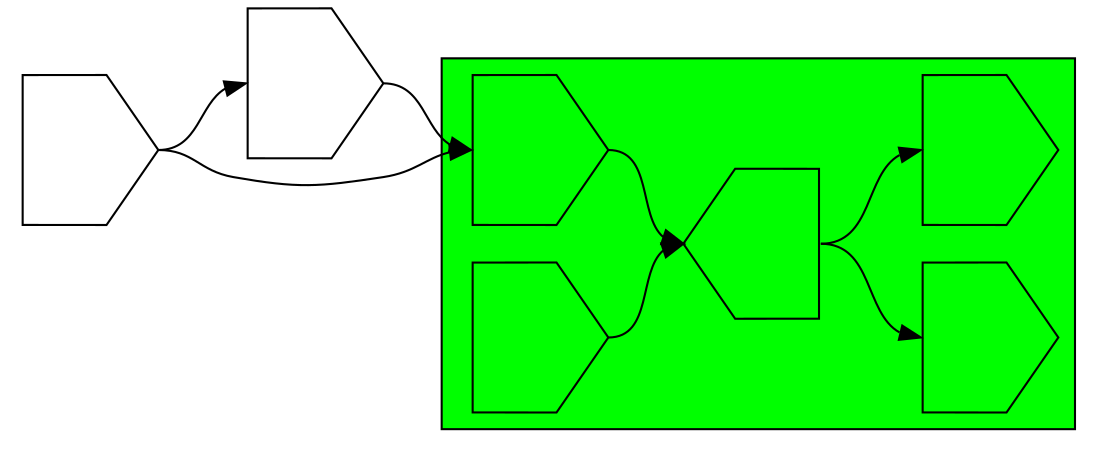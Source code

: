 digraph asm {
	rotate=90;
	edge [headport=n,tailport=s];
subgraph cluster_R11939_13606_1772_12841_15674 {
	11939 [label="",height=1,width=1,shape=invhouse];
	13606 [label="",height=1,width=1,shape=invhouse];
	1772 [label="",height=1,width=1,shape=house];
	12841 [label="",height=1,width=1,shape=invhouse];
	15674 [label="",height=1,width=1,shape=invhouse];
	style=filled;
	fillcolor=green;
}
	9538 [label="",height=1,width=1,shape=invhouse];
	12085 [label="",height=1,width=1,shape=invhouse];
	11939 -> 1772
	1772 -> 12841
	1772 -> 15674
	13606 -> 1772
	9538 -> 11939
	12085 -> 9538
	12085 -> 11939
}